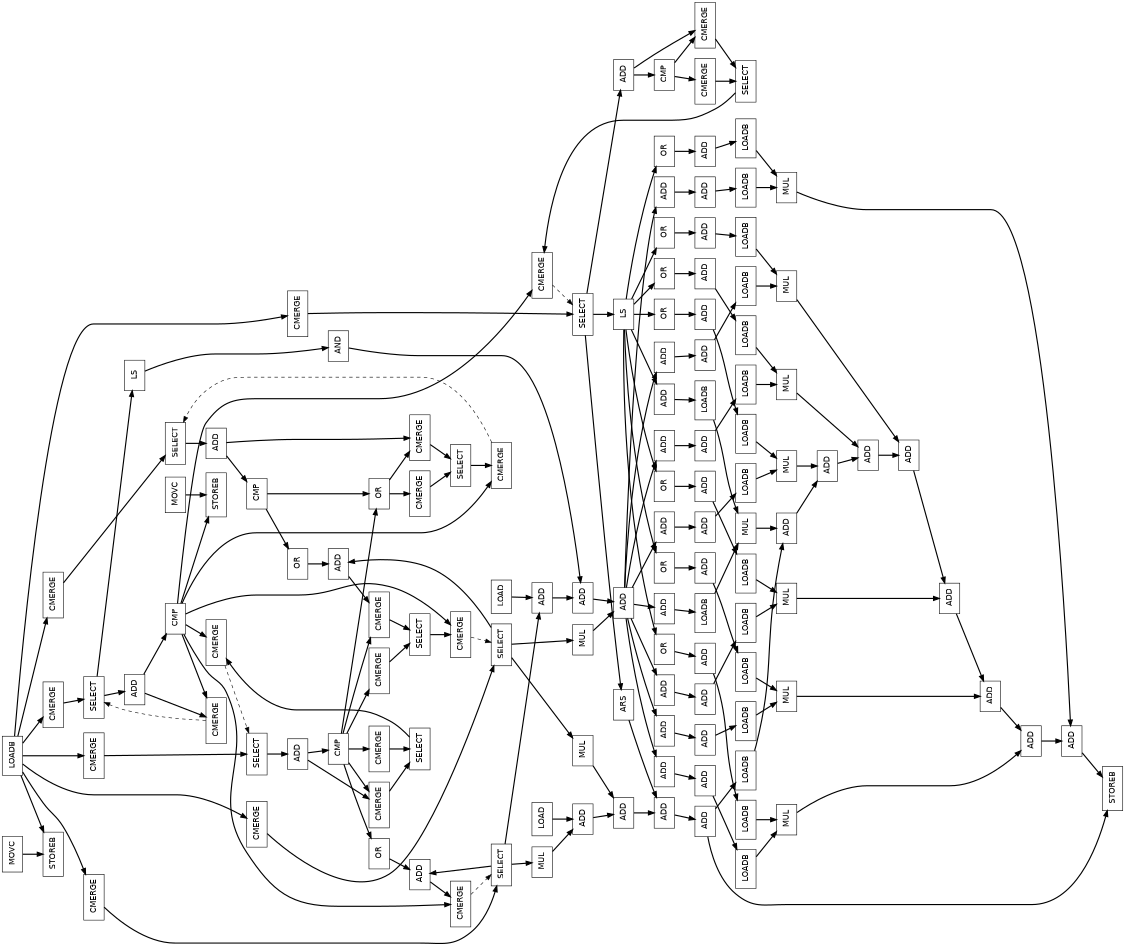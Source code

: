 digraph Region_18 {
	graph [ nslimit = "1000.0",
	orientation = landscape,
		center = true,
	page = "8.5,11",
	compound=true,
	size = "10,7.5" ] ;
"Op_104" [ fontname = "Helvetica" shape = box, label = " LOADB"]
"Op_127" [ fontname = "Helvetica" shape = box, label = " STOREB"]
"Op_128" [ fontname = "Helvetica" shape = box, label = " MOVC"]
"Op_20125" [ fontname = "Helvetica" shape = box, label = " STOREB"]
"Op_20126" [ fontname = "Helvetica" shape = box, label = " MOVC"]
"Op_0" [ fontname = "Helvetica" shape = box, label = " SELECT"]
"Op_1" [ fontname = "Helvetica" shape = box, label = " ADD"]
"Op_2" [ fontname = "Helvetica" shape = box, label = " SELECT"]
"Op_3" [ fontname = "Helvetica" shape = box, label = " CMP"]
"Op_4" [ fontname = "Helvetica" shape = box, label = " ARS"]
"Op_5" [ fontname = "Helvetica" shape = box, label = " ADD"]
"Op_6" [ fontname = "Helvetica" shape = box, label = " ADD"]
"Op_7" [ fontname = "Helvetica" shape = box, label = " STOREB"]
"Op_8" [ fontname = "Helvetica" shape = box, label = " LOADB"]
"Op_9" [ fontname = "Helvetica" shape = box, label = " ADD"]
"Op_10" [ fontname = "Helvetica" shape = box, label = " ADD"]
"Op_11" [ fontname = "Helvetica" shape = box, label = " ADD"]
"Op_12" [ fontname = "Helvetica" shape = box, label = " ADD"]
"Op_13" [ fontname = "Helvetica" shape = box, label = " ADD"]
"Op_14" [ fontname = "Helvetica" shape = box, label = " ADD"]
"Op_15" [ fontname = "Helvetica" shape = box, label = " ADD"]
"Op_16" [ fontname = "Helvetica" shape = box, label = " ADD"]
"Op_30" [ fontname = "Helvetica" shape = box, label = " OR"]
"Op_17" [ fontname = "Helvetica" shape = box, label = " LS"]
"Op_18" [ fontname = "Helvetica" shape = box, label = " OR"]
"Op_19" [ fontname = "Helvetica" shape = box, label = " ADD"]
"Op_20" [ fontname = "Helvetica" shape = box, label = " LOADB"]
"Op_21" [ fontname = "Helvetica" shape = box, label = " MUL"]
"Op_22" [ fontname = "Helvetica" shape = box, label = " OR"]
"Op_23" [ fontname = "Helvetica" shape = box, label = " ADD"]
"Op_24" [ fontname = "Helvetica" shape = box, label = " LOADB"]
"Op_25" [ fontname = "Helvetica" shape = box, label = " MUL"]
"Op_26" [ fontname = "Helvetica" shape = box, label = " OR"]
"Op_27" [ fontname = "Helvetica" shape = box, label = " ADD"]
"Op_28" [ fontname = "Helvetica" shape = box, label = " LOADB"]
"Op_29" [ fontname = "Helvetica" shape = box, label = " MUL"]
"Op_59" [ fontname = "Helvetica" shape = box, label = " ADD"]
"Op_60" [ fontname = "Helvetica" shape = box, label = " ADD"]
"Op_31" [ fontname = "Helvetica" shape = box, label = " ADD"]
"Op_32" [ fontname = "Helvetica" shape = box, label = " LOADB"]
"Op_33" [ fontname = "Helvetica" shape = box, label = " MUL"]
"Op_34" [ fontname = "Helvetica" shape = box, label = " OR"]
"Op_35" [ fontname = "Helvetica" shape = box, label = " ADD"]
"Op_36" [ fontname = "Helvetica" shape = box, label = " LOADB"]
"Op_37" [ fontname = "Helvetica" shape = box, label = " MUL"]
"Op_38" [ fontname = "Helvetica" shape = box, label = " OR"]
"Op_39" [ fontname = "Helvetica" shape = box, label = " ADD"]
"Op_40" [ fontname = "Helvetica" shape = box, label = " LOADB"]
"Op_41" [ fontname = "Helvetica" shape = box, label = " MUL"]
"Op_42" [ fontname = "Helvetica" shape = box, label = " OR"]
"Op_43" [ fontname = "Helvetica" shape = box, label = " ADD"]
"Op_44" [ fontname = "Helvetica" shape = box, label = " LOADB"]
"Op_45" [ fontname = "Helvetica" shape = box, label = " MUL"]
"Op_46" [ fontname = "Helvetica" shape = box, label = " ADD"]
"Op_47" [ fontname = "Helvetica" shape = box, label = " LOADB"]
"Op_48" [ fontname = "Helvetica" shape = box, label = " MUL"]
"Op_49" [ fontname = "Helvetica" shape = box, label = " SELECT"]
"Op_50" [ fontname = "Helvetica" shape = box, label = " ADD"]
"Op_51" [ fontname = "Helvetica" shape = box, label = " SELECT"]
"Op_52" [ fontname = "Helvetica" shape = box, label = " MUL"]
"Op_53" [ fontname = "Helvetica" shape = box, label = " ADD"]
"Op_54" [ fontname = "Helvetica" shape = box, label = " MUL"]
"Op_55" [ fontname = "Helvetica" shape = box, label = " ADD"]
"Op_56" [ fontname = "Helvetica" shape = box, label = " ADD"]
"Op_57" [ fontname = "Helvetica" shape = box, label = " ADD"]
"Op_58" [ fontname = "Helvetica" shape = box, label = " LOADB"]
"Op_109" [ fontname = "Helvetica" shape = box, label = " CMERGE"]
"Op_110" [ fontname = "Helvetica" shape = box, label = " CMERGE"]
"Op_111" [ fontname = "Helvetica" shape = box, label = " CMERGE"]
"Op_112" [ fontname = "Helvetica" shape = box, label = " CMERGE"]
"Op_61" [ fontname = "Helvetica" shape = box, label = " LOADB"]
"Op_62" [ fontname = "Helvetica" shape = box, label = " ADD"]
"Op_63" [ fontname = "Helvetica" shape = box, label = " ADD"]
"Op_64" [ fontname = "Helvetica" shape = box, label = " LOADB"]
"Op_65" [ fontname = "Helvetica" shape = box, label = " ADD"]
"Op_66" [ fontname = "Helvetica" shape = box, label = " ADD"]
"Op_67" [ fontname = "Helvetica" shape = box, label = " LOADB"]
"Op_68" [ fontname = "Helvetica" shape = box, label = " ADD"]
"Op_69" [ fontname = "Helvetica" shape = box, label = " ADD"]
"Op_70" [ fontname = "Helvetica" shape = box, label = " LOADB"]
"Op_71" [ fontname = "Helvetica" shape = box, label = " ADD"]
"Op_72" [ fontname = "Helvetica" shape = box, label = " ADD"]
"Op_73" [ fontname = "Helvetica" shape = box, label = " LOADB"]
"Op_74" [ fontname = "Helvetica" shape = box, label = " ADD"]
"Op_75" [ fontname = "Helvetica" shape = box, label = " ADD"]
"Op_76" [ fontname = "Helvetica" shape = box, label = " LOADB"]
"Op_77" [ fontname = "Helvetica" shape = box, label = " ADD"]
"Op_78" [ fontname = "Helvetica" shape = box, label = " LOADB"]
"Op_79" [ fontname = "Helvetica" shape = box, label = " SELECT"]
"Op_80" [ fontname = "Helvetica" shape = box, label = " ADD"]
"Op_81" [ fontname = "Helvetica" shape = box, label = " SELECT"]
"Op_82" [ fontname = "Helvetica" shape = box, label = " CMP"]
"Op_83" [ fontname = "Helvetica" shape = box, label = " OR"]
"Op_84" [ fontname = "Helvetica" shape = box, label = " OR"]
"Op_85" [ fontname = "Helvetica" shape = box, label = " SELECT"]
"Op_86" [ fontname = "Helvetica" shape = box, label = " ADD"]
"Op_87" [ fontname = "Helvetica" shape = box, label = " CMP"]
"Op_89" [ fontname = "Helvetica" shape = box, label = " LS"]
"Op_90" [ fontname = "Helvetica" shape = box, label = " AND"]
"Op_91" [ fontname = "Helvetica" shape = box, label = " ADD"]
"Op_92" [ fontname = "Helvetica" shape = box, label = " SELECT"]
"Op_93" [ fontname = "Helvetica" shape = box, label = " ADD"]
"Op_94" [ fontname = "Helvetica" shape = box, label = " SELECT"]
"Op_95" [ fontname = "Helvetica" shape = box, label = " CMP"]
"Op_96" [ fontname = "Helvetica" shape = box, label = " OR"]
"Op_97" [ fontname = "Helvetica" shape = box, label = " ADD"]
"Op_98" [ fontname = "Helvetica" shape = box, label = " SELECT"]
"Op_99" [ fontname = "Helvetica" shape = box, label = " MUL"]
"Op_100" [ fontname = "Helvetica" shape = box, label = " ADD"]
"Op_101" [ fontname = "Helvetica" shape = box, label = " LOAD"]
"Op_102" [ fontname = "Helvetica" shape = box, label = " ADD"]
"Op_103" [ fontname = "Helvetica" shape = box, label = " LOAD"]
"Op_113" [ fontname = "Helvetica" shape = box, label = " CMERGE"]
"Op_114" [ fontname = "Helvetica" shape = box, label = " CMERGE"]
"Op_115" [ fontname = "Helvetica" shape = box, label = " CMERGE"]
"Op_116" [ fontname = "Helvetica" shape = box, label = " CMERGE"]
"Op_107" [ fontname = "Helvetica" shape = box, label = " CMERGE"]
"Op_108" [ fontname = "Helvetica" shape = box, label = " CMERGE"]
"Op_105" [ fontname = "Helvetica" shape = box, label = " CMERGE"]
"Op_106" [ fontname = "Helvetica" shape = box, label = " CMERGE"]
"Op_120" [ fontname = "Helvetica" shape = box, label = " CMERGE"]
"Op_121" [ fontname = "Helvetica" shape = box, label = " CMERGE"]
"Op_122" [ fontname = "Helvetica" shape = box, label = " CMERGE"]
"Op_123" [ fontname = "Helvetica" shape = box, label = " CMERGE"]
"Op_124" [ fontname = "Helvetica" shape = box, label = " CMERGE"]
"Op_117" [ fontname = "Helvetica" shape = box, label = " CMERGE"]
"Op_118" [ fontname = "Helvetica" shape = box, label = " CMERGE"]
"Op_119" [ fontname = "Helvetica" shape = box, label = " CMERGE"]
"Op_0" -> "Op_1" [style = bold, color = black];
"Op_0" -> "Op_4" [style = bold, color = black];
"Op_0" -> "Op_17" [style = bold, color = black];
"Op_1" -> "Op_3" [style = bold, color = black];
"Op_1" -> "Op_118" [style = bold, color = black];
"Op_2" -> "Op_106" [style = bold, color = black];
"Op_3" -> "Op_117" [style = bold, color = black];
"Op_3" -> "Op_118" [style = bold, color = black];
"Op_4" -> "Op_5" [style = bold, color = black];
"Op_5" -> "Op_6" [style = bold, color = black];
"Op_6" -> "Op_7" [style = bold, color = black];
"Op_6" -> "Op_8" [style = bold, color = black];
"Op_8" -> "Op_9" [style = bold, color = black];
"Op_9" -> "Op_10" [style = bold, color = black];
"Op_10" -> "Op_11" [style = bold, color = black];
"Op_11" -> "Op_12" [style = bold, color = black];
"Op_12" -> "Op_13" [style = bold, color = black];
"Op_13" -> "Op_14" [style = bold, color = black];
"Op_14" -> "Op_15" [style = bold, color = black];
"Op_15" -> "Op_16" [style = bold, color = black];
"Op_16" -> "Op_7" [style = bold, color = black];
"Op_17" -> "Op_18" [style = bold, color = black];
"Op_17" -> "Op_22" [style = bold, color = black];
"Op_17" -> "Op_26" [style = bold, color = black];
"Op_17" -> "Op_30" [style = bold, color = black];
"Op_17" -> "Op_34" [style = bold, color = black];
"Op_17" -> "Op_38" [style = bold, color = black];
"Op_17" -> "Op_42" [style = bold, color = black];
"Op_17" -> "Op_46" [style = bold, color = black];
"Op_18" -> "Op_19" [style = bold, color = black];
"Op_19" -> "Op_20" [style = bold, color = black];
"Op_20" -> "Op_21" [style = bold, color = black];
"Op_21" -> "Op_16" [style = bold, color = black];
"Op_22" -> "Op_23" [style = bold, color = black];
"Op_23" -> "Op_24" [style = bold, color = black];
"Op_24" -> "Op_25" [style = bold, color = black];
"Op_25" -> "Op_15" [style = bold, color = black];
"Op_26" -> "Op_27" [style = bold, color = black];
"Op_27" -> "Op_28" [style = bold, color = black];
"Op_28" -> "Op_29" [style = bold, color = black];
"Op_29" -> "Op_14" [style = bold, color = black];
"Op_30" -> "Op_31" [style = bold, color = black];
"Op_31" -> "Op_32" [style = bold, color = black];
"Op_32" -> "Op_33" [style = bold, color = black];
"Op_33" -> "Op_13" [style = bold, color = black];
"Op_34" -> "Op_35" [style = bold, color = black];
"Op_35" -> "Op_36" [style = bold, color = black];
"Op_36" -> "Op_37" [style = bold, color = black];
"Op_37" -> "Op_12" [style = bold, color = black];
"Op_38" -> "Op_39" [style = bold, color = black];
"Op_39" -> "Op_40" [style = bold, color = black];
"Op_40" -> "Op_41" [style = bold, color = black];
"Op_41" -> "Op_11" [style = bold, color = black];
"Op_42" -> "Op_43" [style = bold, color = black];
"Op_43" -> "Op_44" [style = bold, color = black];
"Op_44" -> "Op_45" [style = bold, color = black];
"Op_45" -> "Op_10" [style = bold, color = black];
"Op_46" -> "Op_47" [style = bold, color = black];
"Op_47" -> "Op_48" [style = bold, color = black];
"Op_48" -> "Op_9" [style = bold, color = black];
"Op_49" -> "Op_50" [style = bold, color = black];
"Op_49" -> "Op_52" [style = bold, color = black];
"Op_49" -> "Op_54" [style = bold, color = black];
"Op_50" -> "Op_120" [style = bold, color = black];
"Op_51" -> "Op_108" [style = bold, color = black];
"Op_52" -> "Op_53" [style = bold, color = black];
"Op_53" -> "Op_5" [style = bold, color = black];
"Op_54" -> "Op_55" [style = bold, color = black];
"Op_55" -> "Op_56" [style = bold, color = black];
"Op_55" -> "Op_59" [style = bold, color = black];
"Op_55" -> "Op_62" [style = bold, color = black];
"Op_55" -> "Op_65" [style = bold, color = black];
"Op_55" -> "Op_68" [style = bold, color = black];
"Op_55" -> "Op_71" [style = bold, color = black];
"Op_55" -> "Op_74" [style = bold, color = black];
"Op_55" -> "Op_77" [style = bold, color = black];
"Op_56" -> "Op_57" [style = bold, color = black];
"Op_57" -> "Op_58" [style = bold, color = black];
"Op_58" -> "Op_21" [style = bold, color = black];
"Op_59" -> "Op_60" [style = bold, color = black];
"Op_60" -> "Op_61" [style = bold, color = black];
"Op_61" -> "Op_25" [style = bold, color = black];
"Op_62" -> "Op_63" [style = bold, color = black];
"Op_63" -> "Op_64" [style = bold, color = black];
"Op_64" -> "Op_29" [style = bold, color = black];
"Op_65" -> "Op_66" [style = bold, color = black];
"Op_66" -> "Op_67" [style = bold, color = black];
"Op_67" -> "Op_33" [style = bold, color = black];
"Op_68" -> "Op_69" [style = bold, color = black];
"Op_69" -> "Op_70" [style = bold, color = black];
"Op_70" -> "Op_37" [style = bold, color = black];
"Op_71" -> "Op_72" [style = bold, color = black];
"Op_72" -> "Op_73" [style = bold, color = black];
"Op_73" -> "Op_41" [style = bold, color = black];
"Op_74" -> "Op_75" [style = bold, color = black];
"Op_75" -> "Op_76" [style = bold, color = black];
"Op_76" -> "Op_45" [style = bold, color = black];
"Op_77" -> "Op_78" [style = bold, color = black];
"Op_78" -> "Op_48" [style = bold, color = black];
"Op_79" -> "Op_80" [style = bold, color = black];
"Op_80" -> "Op_82" [style = bold, color = black];
"Op_80" -> "Op_122" [style = bold, color = black];
"Op_81" -> "Op_110" [style = bold, color = black];
"Op_82" -> "Op_83" [style = bold, color = black];
"Op_82" -> "Op_84" [style = bold, color = black];
"Op_83" -> "Op_121" [style = bold, color = black];
"Op_83" -> "Op_122" [style = bold, color = black];
"Op_84" -> "Op_50" [style = bold, color = black];
"Op_85" -> "Op_86" [style = bold, color = black];
"Op_85" -> "Op_89" [style = bold, color = black];
"Op_86" -> "Op_87" [style = bold, color = black];
"Op_86" -> "Op_112" [style = bold, color = black];
"Op_87" -> "Op_106" [style = bold, color = black];
"Op_87" -> "Op_108" [style = bold, color = black];
"Op_87" -> "Op_110" [style = bold, color = black];
"Op_87" -> "Op_112" [style = bold, color = black];
"Op_87" -> "Op_114" [style = bold, color = black];
"Op_87" -> "Op_116" [style = bold, color = black];
"Op_87" -> "Op_20125" [style = bold, color = black];
"Op_89" -> "Op_90" [style = bold, color = black];
"Op_90" -> "Op_91" [style = bold, color = black];
"Op_91" -> "Op_55" [style = bold, color = black];
"Op_92" -> "Op_93" [style = bold, color = black];
"Op_93" -> "Op_95" [style = bold, color = black];
"Op_93" -> "Op_124" [style = bold, color = black];
"Op_94" -> "Op_114" [style = bold, color = black];
"Op_95" -> "Op_83" [style = bold, color = black];
"Op_95" -> "Op_96" [style = bold, color = black];
"Op_95" -> "Op_119" [style = bold, color = black];
"Op_95" -> "Op_120" [style = bold, color = black];
"Op_95" -> "Op_123" [style = bold, color = black];
"Op_95" -> "Op_124" [style = bold, color = black];
"Op_96" -> "Op_97" [style = bold, color = black];
"Op_97" -> "Op_116" [style = bold, color = black];
"Op_98" -> "Op_97" [style = bold, color = black];
"Op_98" -> "Op_99" [style = bold, color = black];
"Op_98" -> "Op_102" [style = bold, color = black];
"Op_99" -> "Op_100" [style = bold, color = black];
"Op_100" -> "Op_53" [style = bold, color = black];
"Op_101" -> "Op_100" [style = bold, color = black];
"Op_102" -> "Op_91" [style = bold, color = black];
"Op_103" -> "Op_102" [style = bold, color = black];
"Op_104" -> "Op_105" [style = bold, color = black];
"Op_104" -> "Op_107" [style = bold, color = black];
"Op_104" -> "Op_109" [style = bold, color = black];
"Op_104" -> "Op_111" [style = bold, color = black];
"Op_104" -> "Op_113" [style = bold, color = black];
"Op_104" -> "Op_115" [style = bold, color = black];
"Op_104" -> "Op_127" [style = bold, color = black];
"Op_105" -> "Op_0" [style = bold, color = black];
"Op_106" -> "Op_0" [style = dashed, color = black];
"Op_107" -> "Op_49" [style = bold, color = black];
"Op_108" -> "Op_49" [style = dashed, color = black];
"Op_109" -> "Op_79" [style = bold, color = black];
"Op_110" -> "Op_79" [style = dashed, color = black];
"Op_111" -> "Op_85" [style = bold, color = black];
"Op_112" -> "Op_85" [style = dashed, color = black];
"Op_113" -> "Op_92" [style = bold, color = black];
"Op_114" -> "Op_92" [style = dashed, color = black];
"Op_115" -> "Op_98" [style = bold, color = black];
"Op_116" -> "Op_98" [style = dashed, color = black];
"Op_117" -> "Op_2" [style = bold, color = black];
"Op_118" -> "Op_2" [style = bold, color = black];
"Op_119" -> "Op_51" [style = bold, color = black];
"Op_120" -> "Op_51" [style = bold, color = black];
"Op_121" -> "Op_81" [style = bold, color = black];
"Op_122" -> "Op_81" [style = bold, color = black];
"Op_123" -> "Op_94" [style = bold, color = black];
"Op_124" -> "Op_94" [style = bold, color = black];
"Op_20126" -> "Op_20125" [style = bold, color = black];
"Op_128" -> "Op_127" [style = bold, color = black];
}
